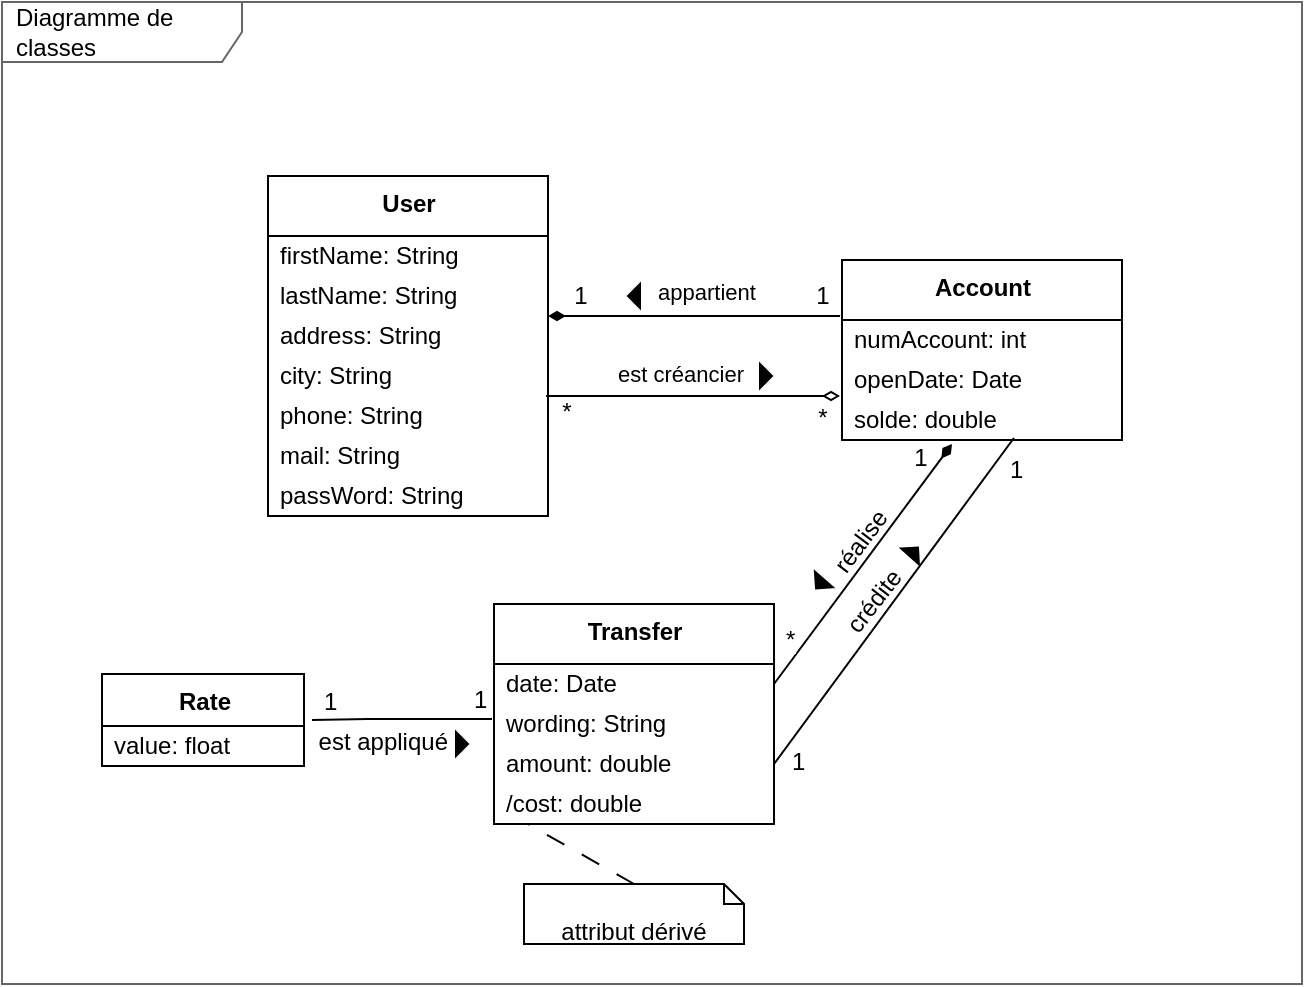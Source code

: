 <mxfile version="16.5.2" type="device"><diagram id="Bfdmws2_4odSKud0wSz_" name="Page-1"><mxGraphModel dx="1422" dy="751" grid="1" gridSize="10" guides="1" tooltips="1" connect="1" arrows="1" fold="1" page="1" pageScale="1" pageWidth="2336" pageHeight="1654" math="0" shadow="0"><root><mxCell id="0"/><mxCell id="1" parent="0"/><mxCell id="CCmrR-qgN2KnD1xiw2Jq-1" value="Diagramme de classes" style="shape=umlFrame;whiteSpace=wrap;html=1;width=120;height=30;boundedLbl=1;verticalAlign=middle;align=left;spacingLeft=5;strokeColor=#666666;" parent="1" vertex="1"><mxGeometry x="410" y="99" width="650" height="491" as="geometry"/></mxCell><mxCell id="CCmrR-qgN2KnD1xiw2Jq-2" value="&lt;b&gt;User&lt;/b&gt;" style="swimlane;fontStyle=0;align=center;verticalAlign=top;childLayout=stackLayout;horizontal=1;startSize=30;horizontalStack=0;resizeParent=1;resizeParentMax=0;resizeLast=0;collapsible=0;marginBottom=0;html=1;" parent="1" vertex="1"><mxGeometry x="543" y="186" width="140" height="170" as="geometry"/></mxCell><mxCell id="CCmrR-qgN2KnD1xiw2Jq-4" value="firstName: String" style="text;html=1;strokeColor=none;fillColor=none;align=left;verticalAlign=middle;spacingLeft=4;spacingRight=4;overflow=hidden;rotatable=0;points=[[0,0.5],[1,0.5]];portConstraint=eastwest;" parent="CCmrR-qgN2KnD1xiw2Jq-2" vertex="1"><mxGeometry y="30" width="140" height="20" as="geometry"/></mxCell><mxCell id="CCmrR-qgN2KnD1xiw2Jq-18" value="lastName: String" style="text;html=1;strokeColor=none;fillColor=none;align=left;verticalAlign=middle;spacingLeft=4;spacingRight=4;overflow=hidden;rotatable=0;points=[[0,0.5],[1,0.5]];portConstraint=eastwest;" parent="CCmrR-qgN2KnD1xiw2Jq-2" vertex="1"><mxGeometry y="50" width="140" height="20" as="geometry"/></mxCell><mxCell id="CCmrR-qgN2KnD1xiw2Jq-19" value="address: String" style="text;html=1;strokeColor=none;fillColor=none;align=left;verticalAlign=middle;spacingLeft=4;spacingRight=4;overflow=hidden;rotatable=0;points=[[0,0.5],[1,0.5]];portConstraint=eastwest;" parent="CCmrR-qgN2KnD1xiw2Jq-2" vertex="1"><mxGeometry y="70" width="140" height="20" as="geometry"/></mxCell><mxCell id="CCmrR-qgN2KnD1xiw2Jq-20" value="city: String" style="text;html=1;strokeColor=none;fillColor=none;align=left;verticalAlign=middle;spacingLeft=4;spacingRight=4;overflow=hidden;rotatable=0;points=[[0,0.5],[1,0.5]];portConstraint=eastwest;" parent="CCmrR-qgN2KnD1xiw2Jq-2" vertex="1"><mxGeometry y="90" width="140" height="20" as="geometry"/></mxCell><mxCell id="S4NkXMsGWgOHWtL1CwS4-3" value="phone: String" style="text;html=1;strokeColor=none;fillColor=none;align=left;verticalAlign=middle;spacingLeft=4;spacingRight=4;overflow=hidden;rotatable=0;points=[[0,0.5],[1,0.5]];portConstraint=eastwest;" parent="CCmrR-qgN2KnD1xiw2Jq-2" vertex="1"><mxGeometry y="110" width="140" height="20" as="geometry"/></mxCell><mxCell id="S4NkXMsGWgOHWtL1CwS4-4" value="mail: String" style="text;html=1;strokeColor=none;fillColor=none;align=left;verticalAlign=middle;spacingLeft=4;spacingRight=4;overflow=hidden;rotatable=0;points=[[0,0.5],[1,0.5]];portConstraint=eastwest;" parent="CCmrR-qgN2KnD1xiw2Jq-2" vertex="1"><mxGeometry y="130" width="140" height="20" as="geometry"/></mxCell><mxCell id="CCmrR-qgN2KnD1xiw2Jq-21" value="passWord: String" style="text;html=1;strokeColor=none;fillColor=none;align=left;verticalAlign=middle;spacingLeft=4;spacingRight=4;overflow=hidden;rotatable=0;points=[[0,0.5],[1,0.5]];portConstraint=eastwest;" parent="CCmrR-qgN2KnD1xiw2Jq-2" vertex="1"><mxGeometry y="150" width="140" height="20" as="geometry"/></mxCell><mxCell id="CCmrR-qgN2KnD1xiw2Jq-10" value="&lt;b&gt;Account&lt;/b&gt;" style="swimlane;fontStyle=0;align=center;verticalAlign=top;childLayout=stackLayout;horizontal=1;startSize=30;horizontalStack=0;resizeParent=1;resizeParentMax=0;resizeLast=0;collapsible=0;marginBottom=0;html=1;" parent="1" vertex="1"><mxGeometry x="830" y="228" width="140" height="90" as="geometry"/></mxCell><mxCell id="qSAiRKiAp2VzjMD9qPrl-1" value="numAccount: int" style="text;html=1;strokeColor=none;fillColor=none;align=left;verticalAlign=middle;spacingLeft=4;spacingRight=4;overflow=hidden;rotatable=0;points=[[0,0.5],[1,0.5]];portConstraint=eastwest;" parent="CCmrR-qgN2KnD1xiw2Jq-10" vertex="1"><mxGeometry y="30" width="140" height="20" as="geometry"/></mxCell><mxCell id="qSAiRKiAp2VzjMD9qPrl-11" value="openDate: Date" style="text;html=1;strokeColor=none;fillColor=none;align=left;verticalAlign=middle;spacingLeft=4;spacingRight=4;overflow=hidden;rotatable=0;points=[[0,0.5],[1,0.5]];portConstraint=eastwest;" parent="CCmrR-qgN2KnD1xiw2Jq-10" vertex="1"><mxGeometry y="50" width="140" height="20" as="geometry"/></mxCell><mxCell id="CCmrR-qgN2KnD1xiw2Jq-22" value="solde: double" style="text;html=1;strokeColor=none;fillColor=none;align=left;verticalAlign=middle;spacingLeft=4;spacingRight=4;overflow=hidden;rotatable=0;points=[[0,0.5],[1,0.5]];portConstraint=eastwest;" parent="CCmrR-qgN2KnD1xiw2Jq-10" vertex="1"><mxGeometry y="70" width="140" height="20" as="geometry"/></mxCell><mxCell id="CCmrR-qgN2KnD1xiw2Jq-23" value="&lt;b&gt;Transfer&lt;/b&gt;" style="swimlane;fontStyle=0;align=center;verticalAlign=top;childLayout=stackLayout;horizontal=1;startSize=30;horizontalStack=0;resizeParent=1;resizeParentMax=0;resizeLast=0;collapsible=0;marginBottom=0;html=1;" parent="1" vertex="1"><mxGeometry x="656" y="400" width="140" height="110" as="geometry"/></mxCell><mxCell id="S4NkXMsGWgOHWtL1CwS4-2" value="date: Date" style="text;html=1;strokeColor=none;fillColor=none;align=left;verticalAlign=middle;spacingLeft=4;spacingRight=4;overflow=hidden;rotatable=0;points=[[0,0.5],[1,0.5]];portConstraint=eastwest;" parent="CCmrR-qgN2KnD1xiw2Jq-23" vertex="1"><mxGeometry y="30" width="140" height="20" as="geometry"/></mxCell><mxCell id="qSAiRKiAp2VzjMD9qPrl-12" value="wording: String" style="text;html=1;strokeColor=none;fillColor=none;align=left;verticalAlign=middle;spacingLeft=4;spacingRight=4;overflow=hidden;rotatable=0;points=[[0,0.5],[1,0.5]];portConstraint=eastwest;" parent="CCmrR-qgN2KnD1xiw2Jq-23" vertex="1"><mxGeometry y="50" width="140" height="20" as="geometry"/></mxCell><mxCell id="BC0FJCo9wnMrRnYLQjFY-3" value="amount: double" style="text;html=1;strokeColor=none;fillColor=none;align=left;verticalAlign=middle;spacingLeft=4;spacingRight=4;overflow=hidden;rotatable=0;points=[[0,0.5],[1,0.5]];portConstraint=eastwest;" parent="CCmrR-qgN2KnD1xiw2Jq-23" vertex="1"><mxGeometry y="70" width="140" height="20" as="geometry"/></mxCell><mxCell id="qSAiRKiAp2VzjMD9qPrl-2" value="/cost: double" style="text;html=1;strokeColor=none;fillColor=none;align=left;verticalAlign=middle;spacingLeft=4;spacingRight=4;overflow=hidden;rotatable=0;points=[[0,0.5],[1,0.5]];portConstraint=eastwest;" parent="CCmrR-qgN2KnD1xiw2Jq-23" vertex="1"><mxGeometry y="90" width="140" height="20" as="geometry"/></mxCell><mxCell id="CCmrR-qgN2KnD1xiw2Jq-37" value="" style="endArrow=diamondThin;html=1;rounded=0;align=center;verticalAlign=top;endFill=1;labelBackgroundColor=none;exitX=1;exitY=0.5;exitDx=0;exitDy=0;jumpSize=6;" parent="1" source="S4NkXMsGWgOHWtL1CwS4-2" edge="1"><mxGeometry relative="1" as="geometry"><mxPoint x="800" y="420" as="sourcePoint"/><mxPoint x="885" y="320" as="targetPoint"/></mxGeometry></mxCell><mxCell id="CCmrR-qgN2KnD1xiw2Jq-39" value="*" style="resizable=0;html=1;align=left;verticalAlign=top;labelBackgroundColor=default;" parent="CCmrR-qgN2KnD1xiw2Jq-37" connectable="0" vertex="1"><mxGeometry x="-1" relative="1" as="geometry"><mxPoint x="4" y="-36" as="offset"/></mxGeometry></mxCell><mxCell id="CCmrR-qgN2KnD1xiw2Jq-40" value="réalise" style="resizable=0;html=1;align=right;verticalAlign=bottom;labelBackgroundColor=none;direction=west;rotation=307;" parent="CCmrR-qgN2KnD1xiw2Jq-37" connectable="0" vertex="1"><mxGeometry x="1" relative="1" as="geometry"><mxPoint x="-28" y="39" as="offset"/></mxGeometry></mxCell><mxCell id="qSAiRKiAp2VzjMD9qPrl-13" value="1" style="edgeLabel;html=1;align=center;verticalAlign=middle;resizable=0;points=[];fontSize=12;" parent="CCmrR-qgN2KnD1xiw2Jq-37" vertex="1" connectable="0"><mxGeometry x="0.686" y="3" relative="1" as="geometry"><mxPoint y="-10" as="offset"/></mxGeometry></mxCell><mxCell id="CCmrR-qgN2KnD1xiw2Jq-41" value="&lt;b&gt;Rate&lt;/b&gt;" style="swimlane;fontStyle=0;align=center;verticalAlign=top;childLayout=stackLayout;horizontal=1;startSize=26;horizontalStack=0;resizeParent=1;resizeParentMax=0;resizeLast=0;collapsible=0;marginBottom=0;html=1;" parent="1" vertex="1"><mxGeometry x="460" y="435" width="101" height="46" as="geometry"/></mxCell><mxCell id="CCmrR-qgN2KnD1xiw2Jq-43" value="value: float" style="text;html=1;strokeColor=none;fillColor=none;align=left;verticalAlign=middle;spacingLeft=4;spacingRight=4;overflow=hidden;rotatable=0;points=[[0,0.5],[1,0.5]];portConstraint=eastwest;" parent="CCmrR-qgN2KnD1xiw2Jq-41" vertex="1"><mxGeometry y="26" width="101" height="20" as="geometry"/></mxCell><mxCell id="CCmrR-qgN2KnD1xiw2Jq-59" value="" style="endArrow=none;html=1;rounded=0;align=center;verticalAlign=top;endFill=0;labelBackgroundColor=none;" parent="1" edge="1"><mxGeometry relative="1" as="geometry"><mxPoint x="565" y="458" as="sourcePoint"/><mxPoint x="655" y="457.5" as="targetPoint"/><Array as="points"><mxPoint x="593" y="457.5"/></Array></mxGeometry></mxCell><mxCell id="CCmrR-qgN2KnD1xiw2Jq-61" value="1" style="resizable=0;html=1;align=left;verticalAlign=top;labelBackgroundColor=default;" parent="CCmrR-qgN2KnD1xiw2Jq-59" connectable="0" vertex="1"><mxGeometry x="-1" relative="1" as="geometry"><mxPoint x="4" y="-23" as="offset"/></mxGeometry></mxCell><mxCell id="CCmrR-qgN2KnD1xiw2Jq-62" value="est appliqué" style="resizable=0;html=1;align=right;verticalAlign=bottom;labelBackgroundColor=none;direction=south;" parent="CCmrR-qgN2KnD1xiw2Jq-59" connectable="0" vertex="1"><mxGeometry x="1" relative="1" as="geometry"><mxPoint x="-21" y="20" as="offset"/></mxGeometry></mxCell><mxCell id="heRCFNqZCJ5JYc6NiuB7-11" value="1" style="resizable=0;html=1;align=left;verticalAlign=top;labelBackgroundColor=default;" parent="CCmrR-qgN2KnD1xiw2Jq-59" connectable="0" vertex="1"><mxGeometry x="-1" relative="1" as="geometry"><mxPoint x="79" y="-24" as="offset"/></mxGeometry></mxCell><mxCell id="CCmrR-qgN2KnD1xiw2Jq-65" value="attribut dérivé" style="shape=note2;boundedLbl=1;whiteSpace=wrap;html=1;size=10;verticalAlign=top;align=center;" parent="1" vertex="1"><mxGeometry x="671" y="540" width="110" height="30" as="geometry"/></mxCell><mxCell id="CCmrR-qgN2KnD1xiw2Jq-67" value="" style="endArrow=none;startArrow=none;endFill=0;startFill=0;endSize=8;html=1;verticalAlign=bottom;dashed=1;labelBackgroundColor=none;dashPattern=10 10;rounded=0;exitX=0.5;exitY=0;exitDx=0;exitDy=0;exitPerimeter=0;entryX=0.121;entryY=1;entryDx=0;entryDy=0;entryPerimeter=0;" parent="1" source="CCmrR-qgN2KnD1xiw2Jq-65" target="qSAiRKiAp2VzjMD9qPrl-2" edge="1"><mxGeometry y="10" width="160" relative="1" as="geometry"><mxPoint x="820" y="610" as="sourcePoint"/><mxPoint x="850" y="480" as="targetPoint"/><mxPoint as="offset"/></mxGeometry></mxCell><mxCell id="CCmrR-qgN2KnD1xiw2Jq-104" value="" style="triangle;aspect=fixed;fillColor=#000000;rotation=-180;" parent="1" vertex="1"><mxGeometry x="723" y="240" width="6" height="12" as="geometry"/></mxCell><mxCell id="CCmrR-qgN2KnD1xiw2Jq-105" value="" style="endArrow=none;html=1;rounded=0;align=center;verticalAlign=bottom;labelBackgroundColor=none;exitX=1;exitY=1;exitDx=0;exitDy=0;entryX=-0.007;entryY=-0.2;entryDx=0;entryDy=0;exitPerimeter=0;entryPerimeter=0;endFill=0;startArrow=diamondThin;startFill=1;" parent="1" source="CCmrR-qgN2KnD1xiw2Jq-18" edge="1"><mxGeometry relative="1" as="geometry"><mxPoint x="650" y="244" as="sourcePoint"/><mxPoint x="829.02" y="256" as="targetPoint"/></mxGeometry></mxCell><mxCell id="CCmrR-qgN2KnD1xiw2Jq-106" value="appartient" style="edgeLabel;html=1;align=center;verticalAlign=middle;resizable=0;points=[];labelBackgroundColor=none;" parent="CCmrR-qgN2KnD1xiw2Jq-105" vertex="1" connectable="0"><mxGeometry x="-0.271" y="-2" relative="1" as="geometry"><mxPoint x="26" y="-14" as="offset"/></mxGeometry></mxCell><mxCell id="qSAiRKiAp2VzjMD9qPrl-8" value="1" style="edgeLabel;html=1;align=center;verticalAlign=middle;resizable=0;points=[];fontSize=12;" parent="CCmrR-qgN2KnD1xiw2Jq-105" vertex="1" connectable="0"><mxGeometry x="-0.781" relative="1" as="geometry"><mxPoint y="-10" as="offset"/></mxGeometry></mxCell><mxCell id="qSAiRKiAp2VzjMD9qPrl-9" value="1" style="edgeLabel;html=1;align=center;verticalAlign=middle;resizable=0;points=[];fontSize=12;" parent="CCmrR-qgN2KnD1xiw2Jq-105" vertex="1" connectable="0"><mxGeometry x="0.74" y="2" relative="1" as="geometry"><mxPoint x="10" y="-8" as="offset"/></mxGeometry></mxCell><mxCell id="S4NkXMsGWgOHWtL1CwS4-6" value="" style="triangle;aspect=fixed;fillColor=#000000;rotation=131;" parent="1" vertex="1"><mxGeometry x="816" y="384" width="6" height="12" as="geometry"/></mxCell><mxCell id="S4NkXMsGWgOHWtL1CwS4-7" value="" style="triangle;aspect=fixed;fillColor=#000000;rotation=0;" parent="1" vertex="1"><mxGeometry x="637" y="464" width="6" height="12" as="geometry"/></mxCell><mxCell id="XnCPLMHEDGoYb0hwZ5m7-1" value="" style="endArrow=none;html=1;rounded=0;align=center;verticalAlign=top;endFill=0;labelBackgroundColor=none;entryX=0.614;entryY=0.95;entryDx=0;entryDy=0;exitX=1;exitY=0.5;exitDx=0;exitDy=0;entryPerimeter=0;" parent="1" source="BC0FJCo9wnMrRnYLQjFY-3" target="CCmrR-qgN2KnD1xiw2Jq-22" edge="1"><mxGeometry relative="1" as="geometry"><mxPoint x="794.98" y="451" as="sourcePoint"/><mxPoint x="926.04" y="320" as="targetPoint"/></mxGeometry></mxCell><mxCell id="XnCPLMHEDGoYb0hwZ5m7-2" value="1" style="resizable=0;html=1;align=left;verticalAlign=top;labelBackgroundColor=default;" parent="XnCPLMHEDGoYb0hwZ5m7-1" connectable="0" vertex="1"><mxGeometry x="-1" relative="1" as="geometry"><mxPoint x="7" y="-15" as="offset"/></mxGeometry></mxCell><mxCell id="XnCPLMHEDGoYb0hwZ5m7-3" value="crédite" style="resizable=0;html=1;align=right;verticalAlign=bottom;labelBackgroundColor=none;direction=west;rotation=308;" parent="XnCPLMHEDGoYb0hwZ5m7-1" connectable="0" vertex="1"><mxGeometry x="1" relative="1" as="geometry"><mxPoint x="-52" y="72" as="offset"/></mxGeometry></mxCell><mxCell id="XnCPLMHEDGoYb0hwZ5m7-4" value="1" style="resizable=0;html=1;align=left;verticalAlign=top;labelBackgroundColor=default;" parent="XnCPLMHEDGoYb0hwZ5m7-1" connectable="0" vertex="1"><mxGeometry x="-1" relative="1" as="geometry"><mxPoint x="116" y="-161" as="offset"/></mxGeometry></mxCell><mxCell id="qSAiRKiAp2VzjMD9qPrl-3" value="" style="triangle;aspect=fixed;fillColor=#000000;rotation=312;" parent="1" vertex="1"><mxGeometry x="863" y="368" width="6" height="12" as="geometry"/></mxCell><mxCell id="qSAiRKiAp2VzjMD9qPrl-4" value="" style="endArrow=diamondThin;html=1;rounded=0;align=center;verticalAlign=bottom;labelBackgroundColor=none;exitX=0.986;exitY=0.95;exitDx=0;exitDy=0;exitPerimeter=0;endFill=0;" parent="1" edge="1"><mxGeometry relative="1" as="geometry"><mxPoint x="682.04" y="296" as="sourcePoint"/><mxPoint x="829" y="296" as="targetPoint"/></mxGeometry></mxCell><mxCell id="qSAiRKiAp2VzjMD9qPrl-5" value="est créancier" style="edgeLabel;html=1;align=center;verticalAlign=middle;resizable=0;points=[];labelBackgroundColor=none;" parent="qSAiRKiAp2VzjMD9qPrl-4" vertex="1" connectable="0"><mxGeometry x="-0.271" y="-2" relative="1" as="geometry"><mxPoint x="13" y="-13" as="offset"/></mxGeometry></mxCell><mxCell id="qSAiRKiAp2VzjMD9qPrl-6" value="*" style="edgeLabel;html=1;align=center;verticalAlign=middle;resizable=0;points=[];fontSize=12;" parent="qSAiRKiAp2VzjMD9qPrl-4" vertex="1" connectable="0"><mxGeometry x="-0.301" y="-3" relative="1" as="geometry"><mxPoint x="-42" y="5" as="offset"/></mxGeometry></mxCell><mxCell id="qSAiRKiAp2VzjMD9qPrl-7" value="*" style="edgeLabel;html=1;align=center;verticalAlign=middle;resizable=0;points=[];fontSize=12;" parent="qSAiRKiAp2VzjMD9qPrl-4" vertex="1" connectable="0"><mxGeometry x="0.726" relative="1" as="geometry"><mxPoint x="11" y="11" as="offset"/></mxGeometry></mxCell><mxCell id="qSAiRKiAp2VzjMD9qPrl-10" value="" style="triangle;aspect=fixed;fillColor=#000000;rotation=0;" parent="1" vertex="1"><mxGeometry x="789" y="280" width="6" height="12" as="geometry"/></mxCell></root></mxGraphModel></diagram></mxfile>